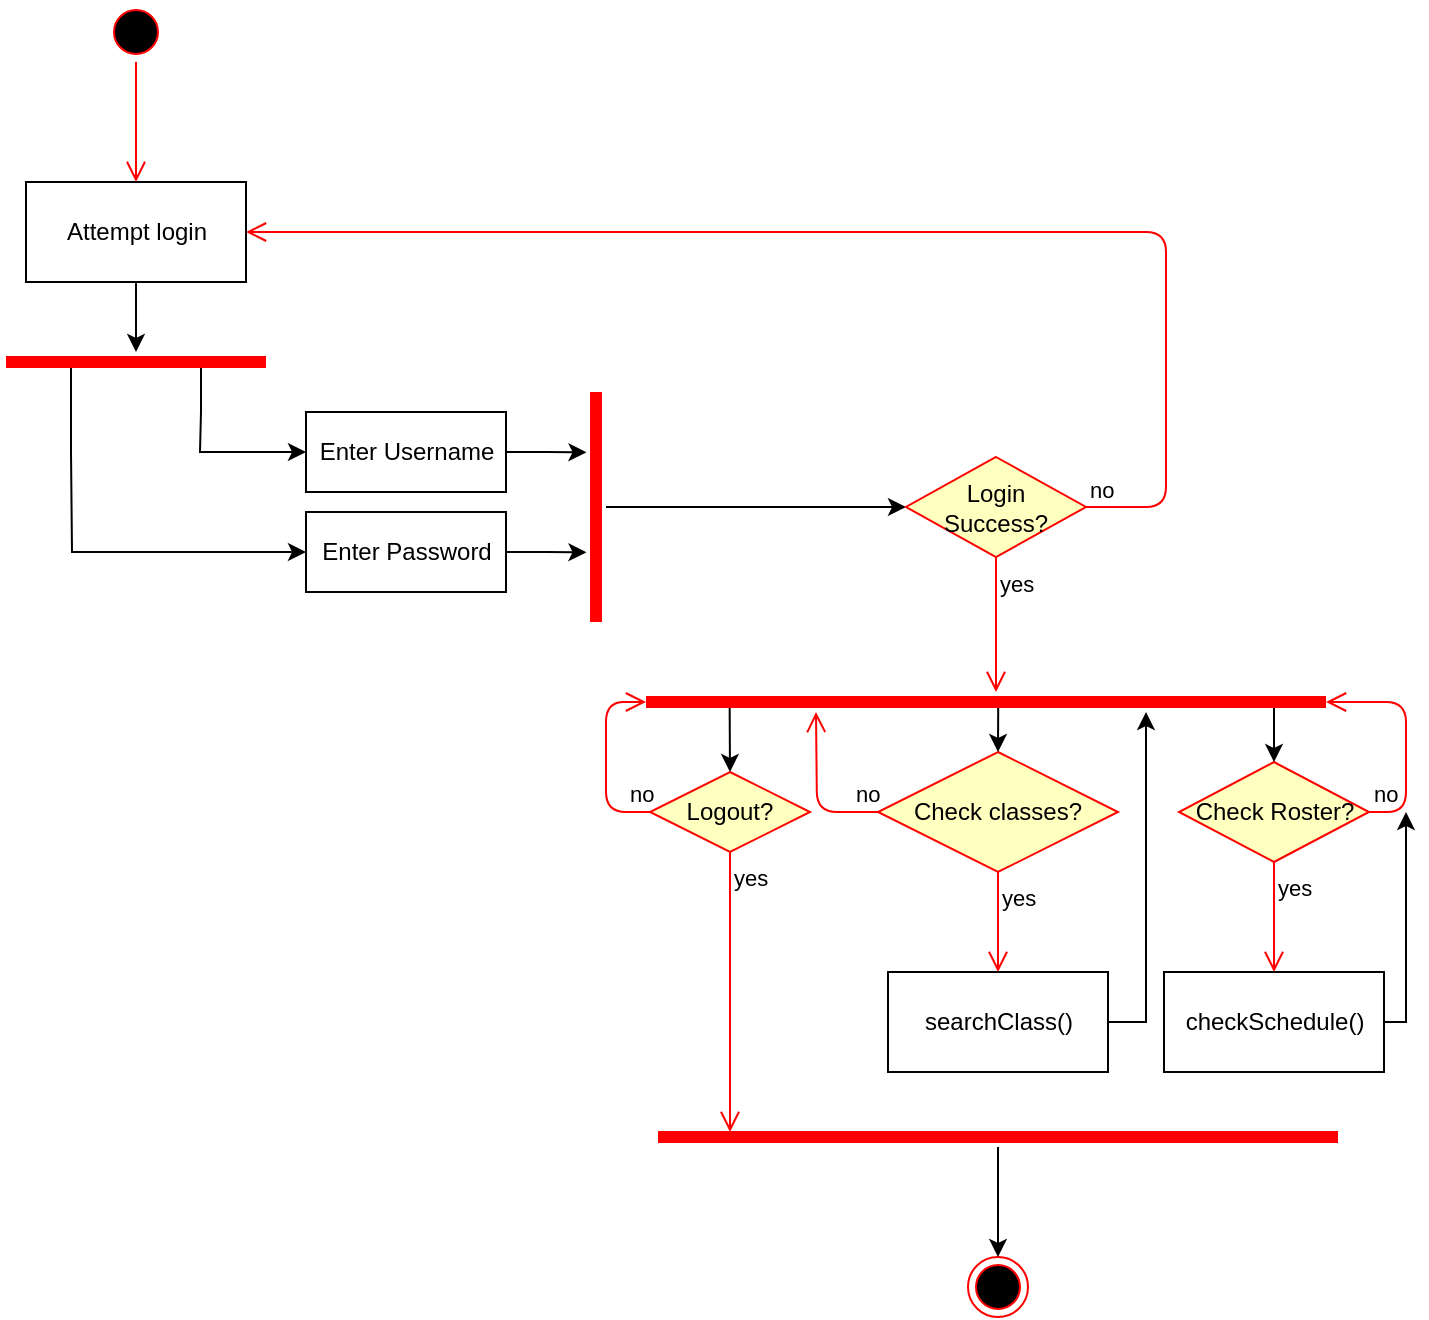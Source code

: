 <mxfile version="10.8.0" type="device"><diagram id="gDhqoTIWoeK2hBcBDmzP" name="Page-1"><mxGraphModel dx="1060" dy="883" grid="1" gridSize="10" guides="1" tooltips="1" connect="1" arrows="1" fold="1" page="1" pageScale="1" pageWidth="850" pageHeight="1100" math="0" shadow="0"><root><mxCell id="0"/><mxCell id="1" parent="0"/><mxCell id="c7fd3kzpQfP6nkcUHPi6-59" value="" style="ellipse;html=1;shape=startState;fillColor=#000000;strokeColor=#ff0000;" parent="1" vertex="1"><mxGeometry x="60" y="25" width="30" height="30" as="geometry"/></mxCell><mxCell id="c7fd3kzpQfP6nkcUHPi6-60" value="" style="edgeStyle=orthogonalEdgeStyle;html=1;verticalAlign=bottom;endArrow=open;endSize=8;strokeColor=#ff0000;" parent="1" source="c7fd3kzpQfP6nkcUHPi6-59" edge="1"><mxGeometry relative="1" as="geometry"><mxPoint x="75" y="115" as="targetPoint"/></mxGeometry></mxCell><mxCell id="c7fd3kzpQfP6nkcUHPi6-61" style="edgeStyle=orthogonalEdgeStyle;rounded=0;orthogonalLoop=1;jettySize=auto;html=1;exitX=0.5;exitY=1;exitDx=0;exitDy=0;" parent="1" source="c7fd3kzpQfP6nkcUHPi6-62" edge="1"><mxGeometry relative="1" as="geometry"><mxPoint x="75" y="200" as="targetPoint"/></mxGeometry></mxCell><mxCell id="c7fd3kzpQfP6nkcUHPi6-62" value="Attempt login" style="html=1;" parent="1" vertex="1"><mxGeometry x="20" y="115" width="110" height="50" as="geometry"/></mxCell><mxCell id="c7fd3kzpQfP6nkcUHPi6-63" value="Check classes?" style="rhombus;whiteSpace=wrap;html=1;fillColor=#ffffc0;strokeColor=#ff0000;" parent="1" vertex="1"><mxGeometry x="446" y="400" width="120" height="60" as="geometry"/></mxCell><mxCell id="c7fd3kzpQfP6nkcUHPi6-64" value="no" style="edgeStyle=orthogonalEdgeStyle;html=1;align=left;verticalAlign=bottom;endArrow=open;endSize=8;strokeColor=#ff0000;exitX=0;exitY=0.5;exitDx=0;exitDy=0;" parent="1" source="c7fd3kzpQfP6nkcUHPi6-63" edge="1"><mxGeometry x="-0.666" relative="1" as="geometry"><mxPoint x="415" y="380" as="targetPoint"/><mxPoint as="offset"/></mxGeometry></mxCell><mxCell id="c7fd3kzpQfP6nkcUHPi6-65" value="yes" style="edgeStyle=orthogonalEdgeStyle;html=1;align=left;verticalAlign=top;endArrow=open;endSize=8;strokeColor=#ff0000;" parent="1" source="c7fd3kzpQfP6nkcUHPi6-63" edge="1"><mxGeometry x="-1" relative="1" as="geometry"><mxPoint x="506" y="510" as="targetPoint"/></mxGeometry></mxCell><mxCell id="c7fd3kzpQfP6nkcUHPi6-66" value="Check Roster?" style="rhombus;whiteSpace=wrap;html=1;fillColor=#ffffc0;strokeColor=#ff0000;flipV=0;flipH=1;direction=east;" parent="1" vertex="1"><mxGeometry x="596.5" y="405" width="95" height="50" as="geometry"/></mxCell><mxCell id="c7fd3kzpQfP6nkcUHPi6-67" value="no" style="edgeStyle=orthogonalEdgeStyle;html=1;align=left;verticalAlign=bottom;endArrow=open;endSize=8;strokeColor=#ff0000;exitX=1;exitY=0.5;exitDx=0;exitDy=0;entryX=1;entryY=0.5;entryDx=0;entryDy=0;entryPerimeter=0;" parent="1" source="c7fd3kzpQfP6nkcUHPi6-66" target="c7fd3kzpQfP6nkcUHPi6-88" edge="1"><mxGeometry x="-0.676" y="18" relative="1" as="geometry"><mxPoint x="719" y="445" as="targetPoint"/><mxPoint x="644" y="415" as="sourcePoint"/><Array as="points"><mxPoint x="710" y="430"/><mxPoint x="710" y="375"/></Array><mxPoint as="offset"/></mxGeometry></mxCell><mxCell id="c7fd3kzpQfP6nkcUHPi6-68" value="yes" style="edgeStyle=orthogonalEdgeStyle;html=1;align=left;verticalAlign=top;endArrow=open;endSize=8;strokeColor=#ff0000;exitX=0.5;exitY=1;exitDx=0;exitDy=0;" parent="1" source="c7fd3kzpQfP6nkcUHPi6-66" edge="1"><mxGeometry x="-1" relative="1" as="geometry"><mxPoint x="644" y="510" as="targetPoint"/></mxGeometry></mxCell><mxCell id="c7fd3kzpQfP6nkcUHPi6-69" style="edgeStyle=orthogonalEdgeStyle;rounded=0;orthogonalLoop=1;jettySize=auto;html=1;exitX=0.25;exitY=0.5;exitDx=0;exitDy=0;exitPerimeter=0;" parent="1" source="c7fd3kzpQfP6nkcUHPi6-71" edge="1"><mxGeometry relative="1" as="geometry"><mxPoint x="160" y="300" as="targetPoint"/><Array as="points"><mxPoint x="43" y="250"/><mxPoint x="43" y="290"/></Array></mxGeometry></mxCell><mxCell id="c7fd3kzpQfP6nkcUHPi6-70" style="edgeStyle=orthogonalEdgeStyle;rounded=0;orthogonalLoop=1;jettySize=auto;html=1;exitX=0.75;exitY=0.5;exitDx=0;exitDy=0;exitPerimeter=0;" parent="1" source="c7fd3kzpQfP6nkcUHPi6-71" edge="1"><mxGeometry relative="1" as="geometry"><mxPoint x="160" y="250" as="targetPoint"/><Array as="points"><mxPoint x="107" y="230"/><mxPoint x="107" y="250"/></Array></mxGeometry></mxCell><mxCell id="c7fd3kzpQfP6nkcUHPi6-71" value="" style="shape=line;html=1;strokeWidth=6;strokeColor=#ff0000;" parent="1" vertex="1"><mxGeometry x="10" y="200" width="130" height="10" as="geometry"/></mxCell><mxCell id="c7fd3kzpQfP6nkcUHPi6-72" style="edgeStyle=orthogonalEdgeStyle;rounded=0;orthogonalLoop=1;jettySize=auto;html=1;exitX=1;exitY=0.5;exitDx=0;exitDy=0;" parent="1" source="c7fd3kzpQfP6nkcUHPi6-73" edge="1"><mxGeometry relative="1" as="geometry"><mxPoint x="300.238" y="250.143" as="targetPoint"/></mxGeometry></mxCell><mxCell id="c7fd3kzpQfP6nkcUHPi6-73" value="Enter Username" style="html=1;" parent="1" vertex="1"><mxGeometry x="160" y="230" width="100" height="40" as="geometry"/></mxCell><mxCell id="c7fd3kzpQfP6nkcUHPi6-74" style="edgeStyle=orthogonalEdgeStyle;rounded=0;orthogonalLoop=1;jettySize=auto;html=1;exitX=1;exitY=0.5;exitDx=0;exitDy=0;" parent="1" source="c7fd3kzpQfP6nkcUHPi6-75" edge="1"><mxGeometry relative="1" as="geometry"><mxPoint x="300.238" y="300.143" as="targetPoint"/></mxGeometry></mxCell><mxCell id="c7fd3kzpQfP6nkcUHPi6-75" value="Enter Password" style="html=1;" parent="1" vertex="1"><mxGeometry x="160" y="280" width="100" height="40" as="geometry"/></mxCell><mxCell id="c7fd3kzpQfP6nkcUHPi6-76" style="edgeStyle=orthogonalEdgeStyle;rounded=0;orthogonalLoop=1;jettySize=auto;html=1;entryX=0;entryY=0.5;entryDx=0;entryDy=0;" parent="1" source="c7fd3kzpQfP6nkcUHPi6-77" target="c7fd3kzpQfP6nkcUHPi6-78" edge="1"><mxGeometry relative="1" as="geometry"/></mxCell><mxCell id="c7fd3kzpQfP6nkcUHPi6-77" value="" style="shape=line;html=1;strokeWidth=6;strokeColor=#ff0000;direction=south;" parent="1" vertex="1"><mxGeometry x="300" y="220" width="10" height="115" as="geometry"/></mxCell><mxCell id="c7fd3kzpQfP6nkcUHPi6-78" value="Login&lt;br&gt;Success?&lt;br&gt;" style="rhombus;whiteSpace=wrap;html=1;fillColor=#ffffc0;strokeColor=#ff0000;" parent="1" vertex="1"><mxGeometry x="460" y="252.5" width="90" height="50" as="geometry"/></mxCell><mxCell id="c7fd3kzpQfP6nkcUHPi6-79" value="no" style="edgeStyle=orthogonalEdgeStyle;html=1;align=left;verticalAlign=bottom;endArrow=open;endSize=8;strokeColor=#ff0000;entryX=1;entryY=0.5;entryDx=0;entryDy=0;" parent="1" source="c7fd3kzpQfP6nkcUHPi6-78" target="c7fd3kzpQfP6nkcUHPi6-62" edge="1"><mxGeometry x="-1" relative="1" as="geometry"><mxPoint x="490" y="150" as="targetPoint"/><Array as="points"><mxPoint x="590" y="277"/><mxPoint x="590" y="140"/></Array></mxGeometry></mxCell><mxCell id="c7fd3kzpQfP6nkcUHPi6-80" value="yes" style="edgeStyle=orthogonalEdgeStyle;html=1;align=left;verticalAlign=top;endArrow=open;endSize=8;strokeColor=#ff0000;exitX=0.5;exitY=1;exitDx=0;exitDy=0;" parent="1" source="c7fd3kzpQfP6nkcUHPi6-78" edge="1"><mxGeometry x="-1" relative="1" as="geometry"><mxPoint x="505" y="370" as="targetPoint"/></mxGeometry></mxCell><mxCell id="c7fd3kzpQfP6nkcUHPi6-81" value="Logout?" style="rhombus;whiteSpace=wrap;html=1;fillColor=#ffffc0;strokeColor=#ff0000;" parent="1" vertex="1"><mxGeometry x="332" y="410" width="80" height="40" as="geometry"/></mxCell><mxCell id="c7fd3kzpQfP6nkcUHPi6-82" value="no" style="edgeStyle=orthogonalEdgeStyle;html=1;align=left;verticalAlign=bottom;endArrow=open;endSize=8;strokeColor=#ff0000;exitX=0;exitY=0.5;exitDx=0;exitDy=0;entryX=0;entryY=0.5;entryDx=0;entryDy=0;entryPerimeter=0;" parent="1" source="c7fd3kzpQfP6nkcUHPi6-81" target="c7fd3kzpQfP6nkcUHPi6-88" edge="1"><mxGeometry x="-0.753" relative="1" as="geometry"><mxPoint x="302" y="445" as="targetPoint"/><Array as="points"><mxPoint x="310" y="430"/><mxPoint x="310" y="375"/></Array><mxPoint as="offset"/></mxGeometry></mxCell><mxCell id="c7fd3kzpQfP6nkcUHPi6-83" value="yes" style="edgeStyle=orthogonalEdgeStyle;html=1;align=left;verticalAlign=top;endArrow=open;endSize=8;strokeColor=#ff0000;exitX=0.5;exitY=1;exitDx=0;exitDy=0;" parent="1" source="c7fd3kzpQfP6nkcUHPi6-81" edge="1"><mxGeometry x="-1" relative="1" as="geometry"><mxPoint x="372" y="590" as="targetPoint"/></mxGeometry></mxCell><mxCell id="c7fd3kzpQfP6nkcUHPi6-84" value="" style="ellipse;html=1;shape=endState;fillColor=#000000;strokeColor=#ff0000;" parent="1" vertex="1"><mxGeometry x="491" y="652.5" width="30" height="30" as="geometry"/></mxCell><mxCell id="c7fd3kzpQfP6nkcUHPi6-85" style="edgeStyle=orthogonalEdgeStyle;rounded=0;orthogonalLoop=1;jettySize=auto;html=1;entryX=0.5;entryY=0;entryDx=0;entryDy=0;" parent="1" target="c7fd3kzpQfP6nkcUHPi6-66" edge="1"><mxGeometry relative="1" as="geometry"><mxPoint x="595" y="400.2" as="targetPoint"/><mxPoint x="644" y="376" as="sourcePoint"/></mxGeometry></mxCell><mxCell id="c7fd3kzpQfP6nkcUHPi6-86" style="edgeStyle=orthogonalEdgeStyle;rounded=0;orthogonalLoop=1;jettySize=auto;html=1;entryX=0.5;entryY=0;entryDx=0;entryDy=0;exitX=0.518;exitY=0.5;exitDx=0;exitDy=0;exitPerimeter=0;" parent="1" source="c7fd3kzpQfP6nkcUHPi6-88" target="c7fd3kzpQfP6nkcUHPi6-63" edge="1"><mxGeometry relative="1" as="geometry"><Array as="points"/></mxGeometry></mxCell><mxCell id="c7fd3kzpQfP6nkcUHPi6-87" style="edgeStyle=orthogonalEdgeStyle;rounded=0;orthogonalLoop=1;jettySize=auto;html=1;exitX=0.123;exitY=0.621;exitDx=0;exitDy=0;exitPerimeter=0;entryX=0.5;entryY=0;entryDx=0;entryDy=0;" parent="1" source="c7fd3kzpQfP6nkcUHPi6-88" target="c7fd3kzpQfP6nkcUHPi6-81" edge="1"><mxGeometry relative="1" as="geometry"/></mxCell><mxCell id="c7fd3kzpQfP6nkcUHPi6-88" value="" style="shape=line;html=1;strokeWidth=6;strokeColor=#ff0000;" parent="1" vertex="1"><mxGeometry x="330" y="370" width="340" height="10" as="geometry"/></mxCell><mxCell id="c7fd3kzpQfP6nkcUHPi6-89" style="edgeStyle=orthogonalEdgeStyle;rounded=0;orthogonalLoop=1;jettySize=auto;html=1;entryX=0.5;entryY=0;entryDx=0;entryDy=0;" parent="1" source="c7fd3kzpQfP6nkcUHPi6-90" target="c7fd3kzpQfP6nkcUHPi6-84" edge="1"><mxGeometry relative="1" as="geometry"/></mxCell><mxCell id="c7fd3kzpQfP6nkcUHPi6-90" value="" style="shape=line;html=1;strokeWidth=6;strokeColor=#ff0000;" parent="1" vertex="1"><mxGeometry x="336" y="587.5" width="340" height="10" as="geometry"/></mxCell><mxCell id="c7fd3kzpQfP6nkcUHPi6-91" style="edgeStyle=orthogonalEdgeStyle;rounded=0;orthogonalLoop=1;jettySize=auto;html=1;exitX=1;exitY=0.5;exitDx=0;exitDy=0;" parent="1" source="c7fd3kzpQfP6nkcUHPi6-92" edge="1"><mxGeometry relative="1" as="geometry"><mxPoint x="580" y="380" as="targetPoint"/><Array as="points"><mxPoint x="580" y="535"/></Array></mxGeometry></mxCell><mxCell id="c7fd3kzpQfP6nkcUHPi6-92" value="searchClass()" style="html=1;" parent="1" vertex="1"><mxGeometry x="451" y="510" width="110" height="50" as="geometry"/></mxCell><mxCell id="c7fd3kzpQfP6nkcUHPi6-93" style="edgeStyle=orthogonalEdgeStyle;rounded=0;orthogonalLoop=1;jettySize=auto;html=1;" parent="1" source="c7fd3kzpQfP6nkcUHPi6-94" edge="1"><mxGeometry relative="1" as="geometry"><mxPoint x="710" y="430" as="targetPoint"/><Array as="points"><mxPoint x="710" y="535"/></Array></mxGeometry></mxCell><mxCell id="c7fd3kzpQfP6nkcUHPi6-94" value="checkSchedule()" style="html=1;" parent="1" vertex="1"><mxGeometry x="589" y="510" width="110" height="50" as="geometry"/></mxCell></root></mxGraphModel></diagram></mxfile>